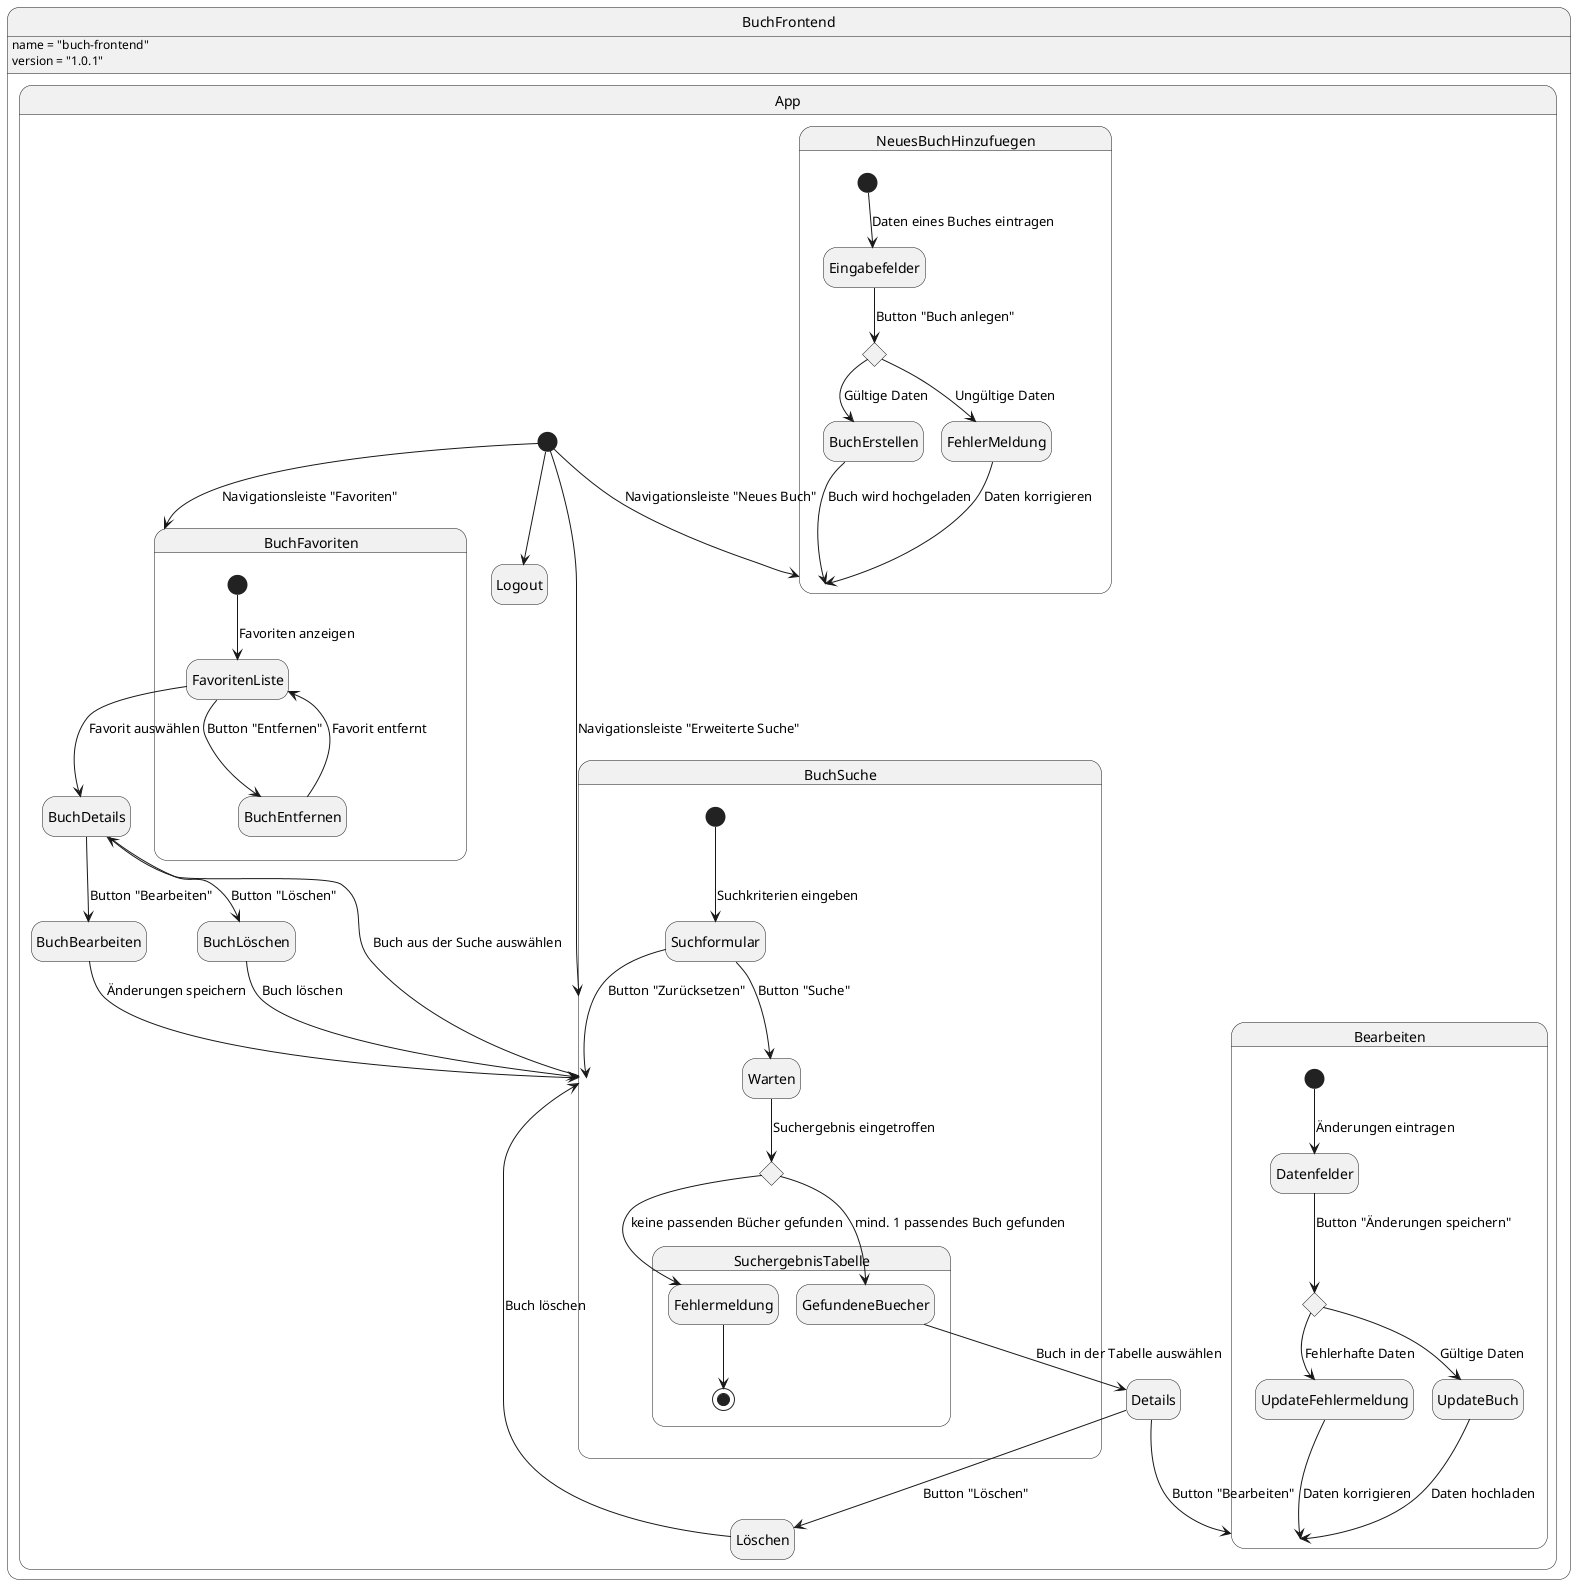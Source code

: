 @startuml Zustandsdiagramm
' Preview durch <Alt>d

hide empty description
state BuchFrontend {
    BuchFrontend : name = "buch-frontend"
    BuchFrontend : version = "1.0.1"

    state App {
        [*] --> Logout

        state BuchSuche {
            [*] --> Suchformular: Suchkriterien eingeben
            Suchformular --> Warten: Button "Suche"
            Suchformular --> BuchSuche: Button "Zurücksetzen"
            state SuchAuswahl <<choice>>
            Warten --> SuchAuswahl: Suchergebnis eingetroffen

            state SuchergebnisTabelle {
                SuchAuswahl --> GefundeneBuecher: mind. 1 passendes Buch gefunden
                SuchAuswahl --> Fehlermeldung: keine passenden Bücher gefunden
                Fehlermeldung --> [*]
            }
        }
        Details --> Bearbeiten: Button "Bearbeiten"
        Details --> Löschen: Button "Löschen"
        Löschen --> BuchSuche: Buch löschen

        state Bearbeiten {
            [*] --> Datenfelder: Änderungen eintragen
            state UpdateAuswahl <<choice>> 
            Datenfelder --> UpdateAuswahl: Button "Änderungen speichern"
            UpdateAuswahl --> UpdateFehlermeldung: Fehlerhafte Daten
            UpdateAuswahl --> UpdateBuch: Gültige Daten
            UpdateBuch --> Bearbeiten: Daten hochladen
            UpdateFehlermeldung --> Bearbeiten: Daten korrigieren
        }

        [*] --> BuchSuche: Navigationsleiste "Erweiterte Suche"
        GefundeneBuecher --> Details: Buch in der Tabelle auswählen

        [*] --> NeuesBuchHinzufuegen: Navigationsleiste "Neues Buch"
        
        state NeuesBuchHinzufuegen {
            [*] --> Eingabefelder: Daten eines Buches eintragen
            state HinzufuegenAuswahl <<choice>>
            Eingabefelder --> HinzufuegenAuswahl: Button "Buch anlegen"
            HinzufuegenAuswahl --> BuchErstellen: Gültige Daten
            HinzufuegenAuswahl --> FehlerMeldung: Ungültige Daten
            BuchErstellen --> NeuesBuchHinzufuegen: Buch wird hochgeladen
            FehlerMeldung --> NeuesBuchHinzufuegen: Daten korrigieren
        }

        BuchSuche --> BuchDetails: Buch aus der Suche auswählen
        BuchDetails --> BuchBearbeiten: Button "Bearbeiten"
        BuchDetails --> BuchLöschen: Button "Löschen"
        BuchLöschen --> BuchSuche: Buch löschen
        BuchBearbeiten --> BuchSuche: Änderungen speichern

        [*] --> BuchFavoriten: Navigationsleiste "Favoriten"
        
        state BuchFavoriten {
            [*] --> FavoritenListe: Favoriten anzeigen
            FavoritenListe --> BuchDetails: Favorit auswählen
            FavoritenListe --> BuchEntfernen: Button "Entfernen"
            BuchEntfernen --> FavoritenListe: Favorit entfernt
        }
    }
}
@enduml
